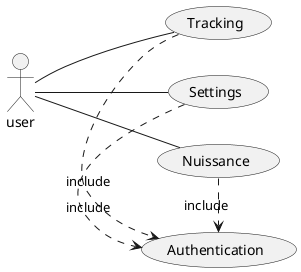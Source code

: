 @startuml
left to right direction
skinparam packageStyle rectangle
actor user
user -- (Tracking)
user -- (Settings)
user -- (Nuissance)
(Tracking) .> (Authentication) : include
(Settings) .> (Authentication) : include
(Nuissance) .> (Authentication) : include
@enduml
